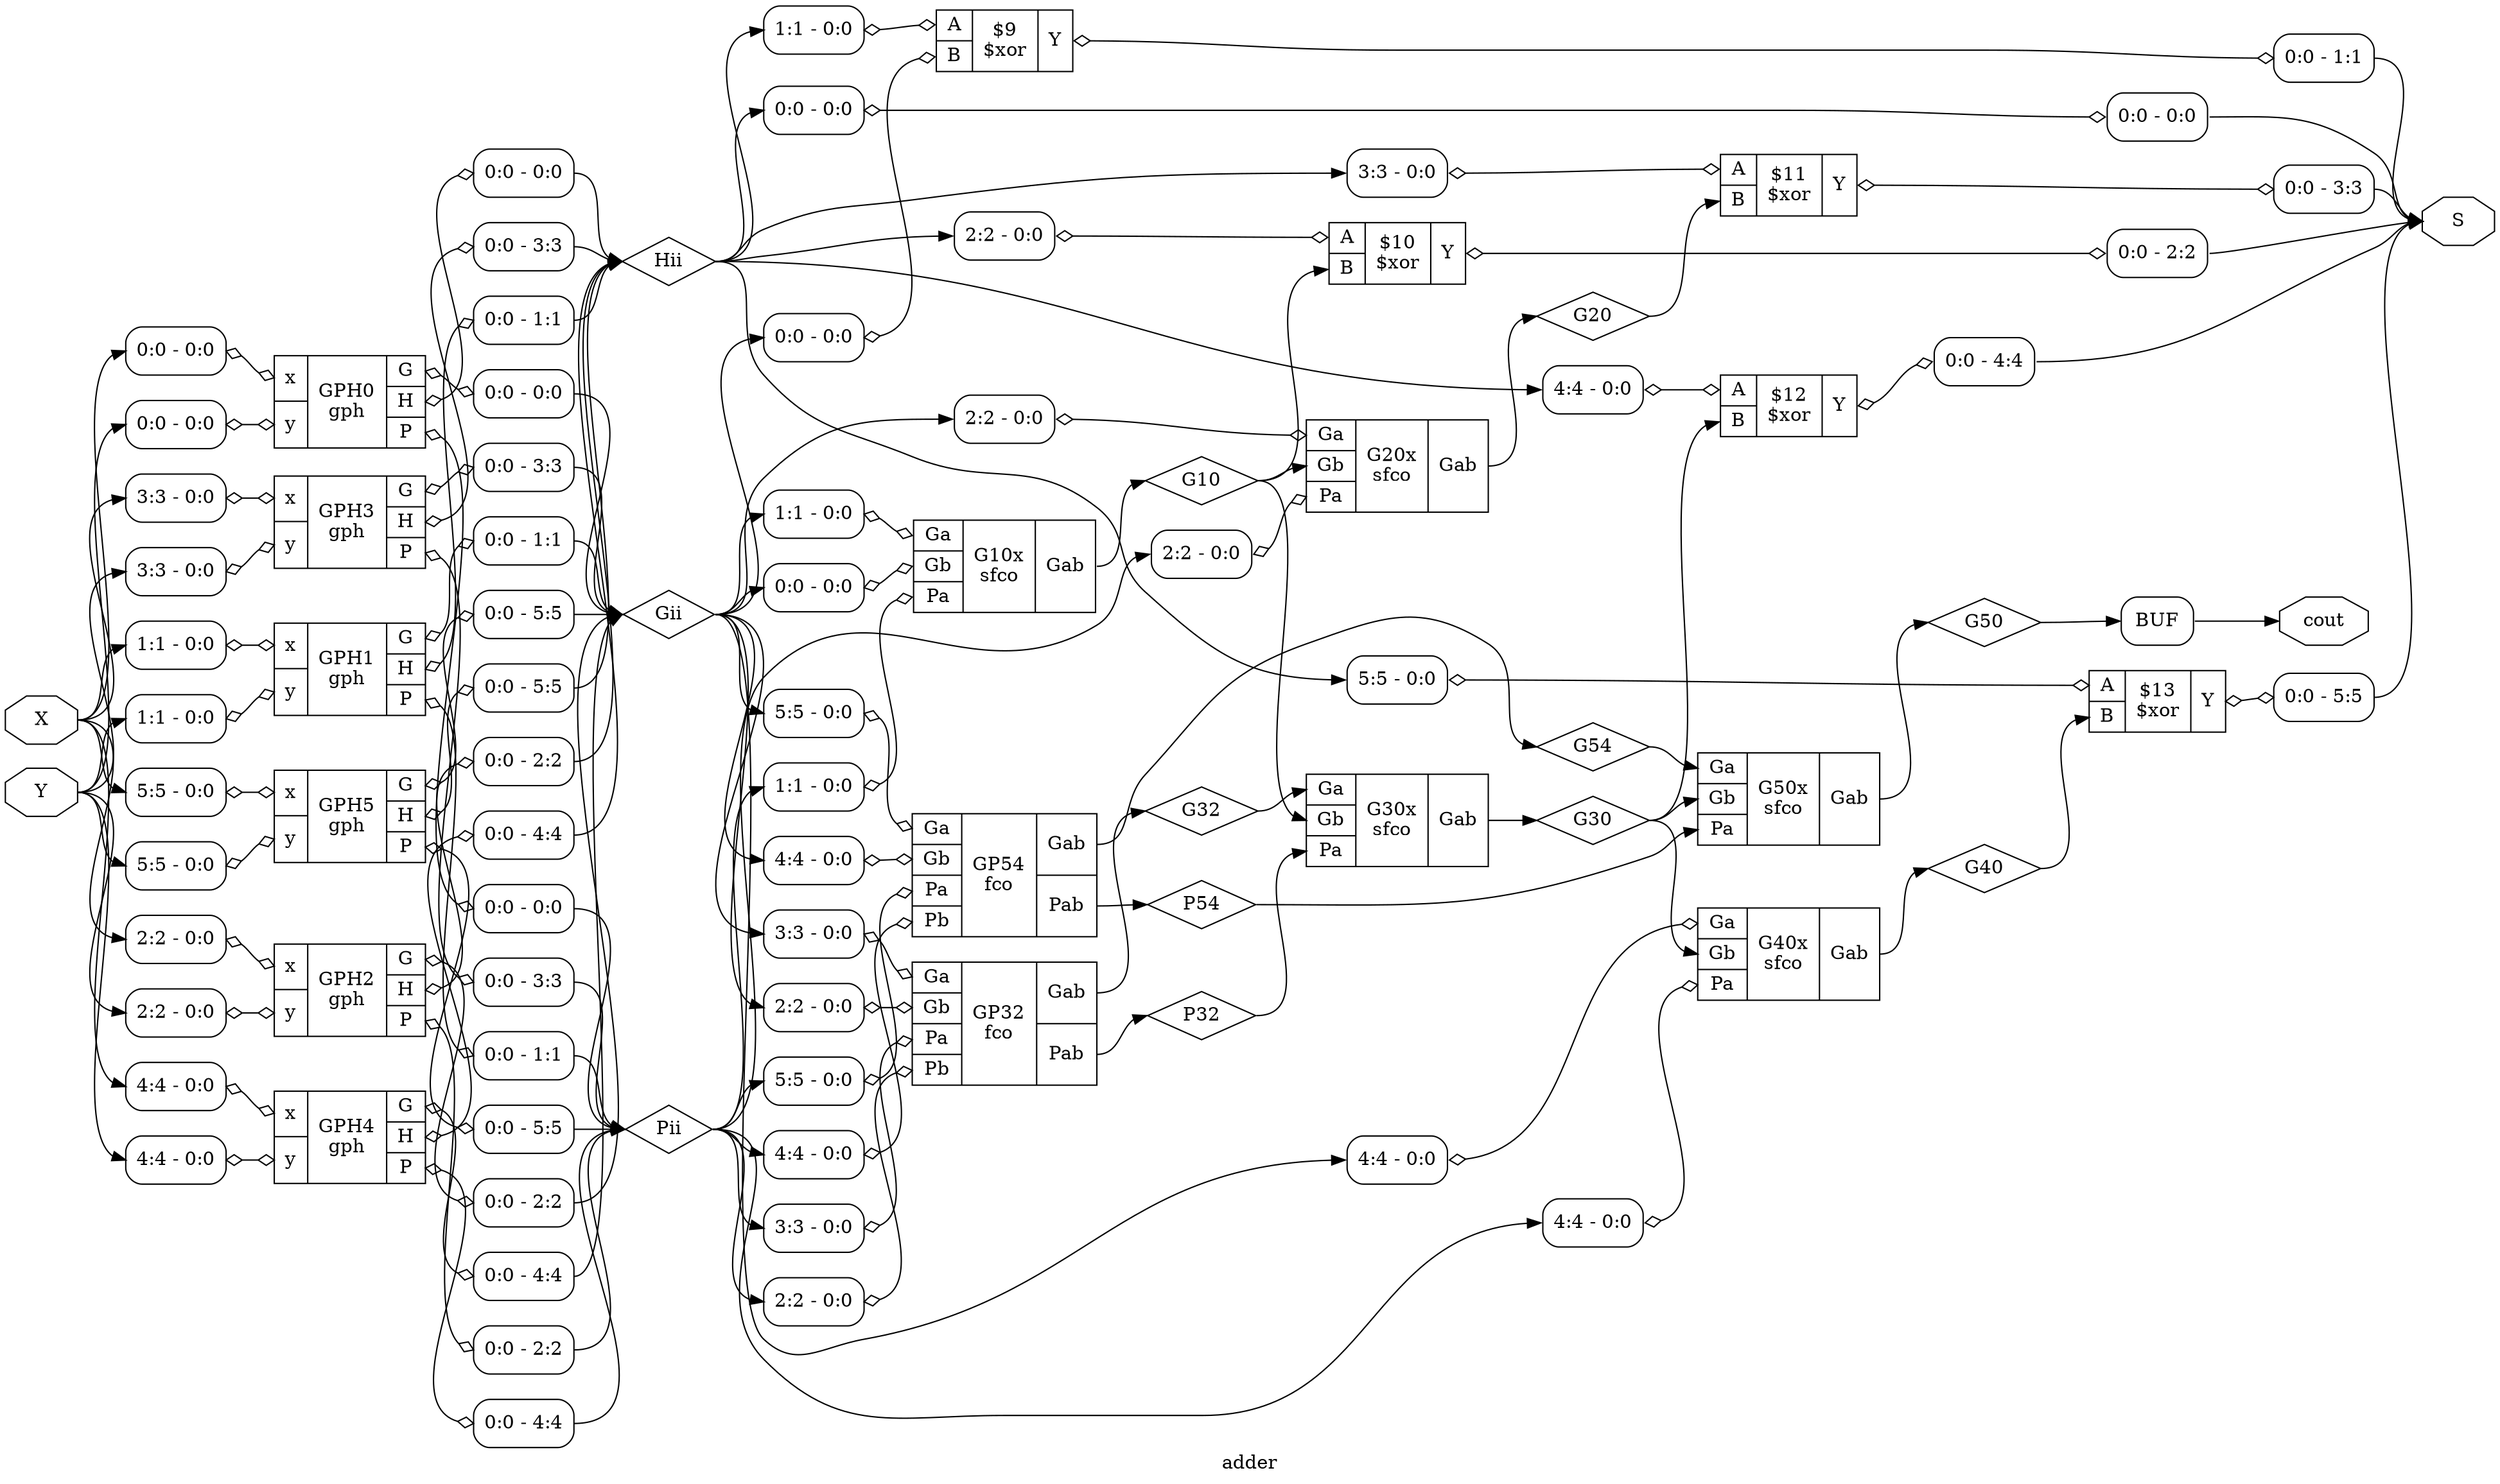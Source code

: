 digraph "adder" {
label="adder";
rankdir="LR";
remincross=true;
n2 [ shape=diamond, label="G10", color="black", fontcolor="black" ];
n3 [ shape=diamond, label="G20", color="black", fontcolor="black" ];
n4 [ shape=diamond, label="G30", color="black", fontcolor="black" ];
n5 [ shape=diamond, label="G32", color="black", fontcolor="black" ];
n6 [ shape=diamond, label="G40", color="black", fontcolor="black" ];
n7 [ shape=diamond, label="G50", color="black", fontcolor="black" ];
n8 [ shape=diamond, label="G54", color="black", fontcolor="black" ];
n9 [ shape=diamond, label="Gii", color="black", fontcolor="black" ];
n10 [ shape=diamond, label="Hii", color="black", fontcolor="black" ];
n11 [ shape=diamond, label="P32", color="black", fontcolor="black" ];
n12 [ shape=diamond, label="P54", color="black", fontcolor="black" ];
n13 [ shape=diamond, label="Pii", color="black", fontcolor="black" ];
n14 [ shape=octagon, label="S", color="black", fontcolor="black" ];
n15 [ shape=octagon, label="X", color="black", fontcolor="black" ];
n16 [ shape=octagon, label="Y", color="black", fontcolor="black" ];
n17 [ shape=octagon, label="cout", color="black", fontcolor="black" ];
c20 [ shape=record, label="{{<p18> A|<p19> B}|$9\n$xor|{<p16> Y}}" ];
x0 [ shape=record, style=rounded, label="<s0> 1:1 - 0:0 " ];
x0:e -> c20:p18:w [arrowhead=odiamond, arrowtail=odiamond, dir=both, color="black", label=""];
x1 [ shape=record, style=rounded, label="<s0> 0:0 - 0:0 " ];
x1:e -> c20:p19:w [arrowhead=odiamond, arrowtail=odiamond, dir=both, color="black", label=""];
x2 [ shape=record, style=rounded, label="<s0> 0:0 - 1:1 " ];
c20:p16:e -> x2:w [arrowhead=odiamond, arrowtail=odiamond, dir=both, color="black", label=""];
c21 [ shape=record, label="{{<p18> A|<p19> B}|$10\n$xor|{<p16> Y}}" ];
x3 [ shape=record, style=rounded, label="<s0> 2:2 - 0:0 " ];
x3:e -> c21:p18:w [arrowhead=odiamond, arrowtail=odiamond, dir=both, color="black", label=""];
x4 [ shape=record, style=rounded, label="<s0> 0:0 - 2:2 " ];
c21:p16:e -> x4:w [arrowhead=odiamond, arrowtail=odiamond, dir=both, color="black", label=""];
c22 [ shape=record, label="{{<p18> A|<p19> B}|$11\n$xor|{<p16> Y}}" ];
x5 [ shape=record, style=rounded, label="<s0> 3:3 - 0:0 " ];
x5:e -> c22:p18:w [arrowhead=odiamond, arrowtail=odiamond, dir=both, color="black", label=""];
x6 [ shape=record, style=rounded, label="<s0> 0:0 - 3:3 " ];
c22:p16:e -> x6:w [arrowhead=odiamond, arrowtail=odiamond, dir=both, color="black", label=""];
c23 [ shape=record, label="{{<p18> A|<p19> B}|$12\n$xor|{<p16> Y}}" ];
x7 [ shape=record, style=rounded, label="<s0> 4:4 - 0:0 " ];
x7:e -> c23:p18:w [arrowhead=odiamond, arrowtail=odiamond, dir=both, color="black", label=""];
x8 [ shape=record, style=rounded, label="<s0> 0:0 - 4:4 " ];
c23:p16:e -> x8:w [arrowhead=odiamond, arrowtail=odiamond, dir=both, color="black", label=""];
c24 [ shape=record, label="{{<p18> A|<p19> B}|$13\n$xor|{<p16> Y}}" ];
x9 [ shape=record, style=rounded, label="<s0> 5:5 - 0:0 " ];
x9:e -> c24:p18:w [arrowhead=odiamond, arrowtail=odiamond, dir=both, color="black", label=""];
x10 [ shape=record, style=rounded, label="<s0> 0:0 - 5:5 " ];
c24:p16:e -> x10:w [arrowhead=odiamond, arrowtail=odiamond, dir=both, color="black", label=""];
c29 [ shape=record, label="{{<p25> Ga|<p26> Gb|<p27> Pa}|G10x\nsfco|{<p28> Gab}}" ];
x11 [ shape=record, style=rounded, label="<s0> 1:1 - 0:0 " ];
x11:e -> c29:p25:w [arrowhead=odiamond, arrowtail=odiamond, dir=both, color="black", label=""];
x12 [ shape=record, style=rounded, label="<s0> 0:0 - 0:0 " ];
x12:e -> c29:p26:w [arrowhead=odiamond, arrowtail=odiamond, dir=both, color="black", label=""];
x13 [ shape=record, style=rounded, label="<s0> 1:1 - 0:0 " ];
x13:e -> c29:p27:w [arrowhead=odiamond, arrowtail=odiamond, dir=both, color="black", label=""];
c30 [ shape=record, label="{{<p25> Ga|<p26> Gb|<p27> Pa}|G20x\nsfco|{<p28> Gab}}" ];
x14 [ shape=record, style=rounded, label="<s0> 2:2 - 0:0 " ];
x14:e -> c30:p25:w [arrowhead=odiamond, arrowtail=odiamond, dir=both, color="black", label=""];
x15 [ shape=record, style=rounded, label="<s0> 2:2 - 0:0 " ];
x15:e -> c30:p27:w [arrowhead=odiamond, arrowtail=odiamond, dir=both, color="black", label=""];
c31 [ shape=record, label="{{<p25> Ga|<p26> Gb|<p27> Pa}|G30x\nsfco|{<p28> Gab}}" ];
c32 [ shape=record, label="{{<p25> Ga|<p26> Gb|<p27> Pa}|G40x\nsfco|{<p28> Gab}}" ];
x16 [ shape=record, style=rounded, label="<s0> 4:4 - 0:0 " ];
x16:e -> c32:p25:w [arrowhead=odiamond, arrowtail=odiamond, dir=both, color="black", label=""];
x17 [ shape=record, style=rounded, label="<s0> 4:4 - 0:0 " ];
x17:e -> c32:p27:w [arrowhead=odiamond, arrowtail=odiamond, dir=both, color="black", label=""];
c33 [ shape=record, label="{{<p25> Ga|<p26> Gb|<p27> Pa}|G50x\nsfco|{<p28> Gab}}" ];
c36 [ shape=record, label="{{<p25> Ga|<p26> Gb|<p27> Pa|<p34> Pb}|GP32\nfco|{<p28> Gab|<p35> Pab}}" ];
x18 [ shape=record, style=rounded, label="<s0> 3:3 - 0:0 " ];
x18:e -> c36:p25:w [arrowhead=odiamond, arrowtail=odiamond, dir=both, color="black", label=""];
x19 [ shape=record, style=rounded, label="<s0> 2:2 - 0:0 " ];
x19:e -> c36:p26:w [arrowhead=odiamond, arrowtail=odiamond, dir=both, color="black", label=""];
x20 [ shape=record, style=rounded, label="<s0> 3:3 - 0:0 " ];
x20:e -> c36:p27:w [arrowhead=odiamond, arrowtail=odiamond, dir=both, color="black", label=""];
x21 [ shape=record, style=rounded, label="<s0> 2:2 - 0:0 " ];
x21:e -> c36:p34:w [arrowhead=odiamond, arrowtail=odiamond, dir=both, color="black", label=""];
c37 [ shape=record, label="{{<p25> Ga|<p26> Gb|<p27> Pa|<p34> Pb}|GP54\nfco|{<p28> Gab|<p35> Pab}}" ];
x22 [ shape=record, style=rounded, label="<s0> 5:5 - 0:0 " ];
x22:e -> c37:p25:w [arrowhead=odiamond, arrowtail=odiamond, dir=both, color="black", label=""];
x23 [ shape=record, style=rounded, label="<s0> 4:4 - 0:0 " ];
x23:e -> c37:p26:w [arrowhead=odiamond, arrowtail=odiamond, dir=both, color="black", label=""];
x24 [ shape=record, style=rounded, label="<s0> 5:5 - 0:0 " ];
x24:e -> c37:p27:w [arrowhead=odiamond, arrowtail=odiamond, dir=both, color="black", label=""];
x25 [ shape=record, style=rounded, label="<s0> 4:4 - 0:0 " ];
x25:e -> c37:p34:w [arrowhead=odiamond, arrowtail=odiamond, dir=both, color="black", label=""];
c43 [ shape=record, label="{{<p38> x|<p39> y}|GPH0\ngph|{<p40> G|<p41> H|<p42> P}}" ];
x26 [ shape=record, style=rounded, label="<s0> 0:0 - 0:0 " ];
c43:p40:e -> x26:w [arrowhead=odiamond, arrowtail=odiamond, dir=both, color="black", label=""];
x27 [ shape=record, style=rounded, label="<s0> 0:0 - 0:0 " ];
c43:p41:e -> x27:w [arrowhead=odiamond, arrowtail=odiamond, dir=both, color="black", label=""];
x28 [ shape=record, style=rounded, label="<s0> 0:0 - 0:0 " ];
c43:p42:e -> x28:w [arrowhead=odiamond, arrowtail=odiamond, dir=both, color="black", label=""];
x29 [ shape=record, style=rounded, label="<s0> 0:0 - 0:0 " ];
x29:e -> c43:p38:w [arrowhead=odiamond, arrowtail=odiamond, dir=both, color="black", label=""];
x30 [ shape=record, style=rounded, label="<s0> 0:0 - 0:0 " ];
x30:e -> c43:p39:w [arrowhead=odiamond, arrowtail=odiamond, dir=both, color="black", label=""];
c44 [ shape=record, label="{{<p38> x|<p39> y}|GPH1\ngph|{<p40> G|<p41> H|<p42> P}}" ];
x31 [ shape=record, style=rounded, label="<s0> 0:0 - 1:1 " ];
c44:p40:e -> x31:w [arrowhead=odiamond, arrowtail=odiamond, dir=both, color="black", label=""];
x32 [ shape=record, style=rounded, label="<s0> 0:0 - 1:1 " ];
c44:p41:e -> x32:w [arrowhead=odiamond, arrowtail=odiamond, dir=both, color="black", label=""];
x33 [ shape=record, style=rounded, label="<s0> 0:0 - 1:1 " ];
c44:p42:e -> x33:w [arrowhead=odiamond, arrowtail=odiamond, dir=both, color="black", label=""];
x34 [ shape=record, style=rounded, label="<s0> 1:1 - 0:0 " ];
x34:e -> c44:p38:w [arrowhead=odiamond, arrowtail=odiamond, dir=both, color="black", label=""];
x35 [ shape=record, style=rounded, label="<s0> 1:1 - 0:0 " ];
x35:e -> c44:p39:w [arrowhead=odiamond, arrowtail=odiamond, dir=both, color="black", label=""];
c45 [ shape=record, label="{{<p38> x|<p39> y}|GPH2\ngph|{<p40> G|<p41> H|<p42> P}}" ];
x36 [ shape=record, style=rounded, label="<s0> 0:0 - 2:2 " ];
c45:p40:e -> x36:w [arrowhead=odiamond, arrowtail=odiamond, dir=both, color="black", label=""];
x37 [ shape=record, style=rounded, label="<s0> 0:0 - 2:2 " ];
c45:p41:e -> x37:w [arrowhead=odiamond, arrowtail=odiamond, dir=both, color="black", label=""];
x38 [ shape=record, style=rounded, label="<s0> 0:0 - 2:2 " ];
c45:p42:e -> x38:w [arrowhead=odiamond, arrowtail=odiamond, dir=both, color="black", label=""];
x39 [ shape=record, style=rounded, label="<s0> 2:2 - 0:0 " ];
x39:e -> c45:p38:w [arrowhead=odiamond, arrowtail=odiamond, dir=both, color="black", label=""];
x40 [ shape=record, style=rounded, label="<s0> 2:2 - 0:0 " ];
x40:e -> c45:p39:w [arrowhead=odiamond, arrowtail=odiamond, dir=both, color="black", label=""];
c46 [ shape=record, label="{{<p38> x|<p39> y}|GPH3\ngph|{<p40> G|<p41> H|<p42> P}}" ];
x41 [ shape=record, style=rounded, label="<s0> 0:0 - 3:3 " ];
c46:p40:e -> x41:w [arrowhead=odiamond, arrowtail=odiamond, dir=both, color="black", label=""];
x42 [ shape=record, style=rounded, label="<s0> 0:0 - 3:3 " ];
c46:p41:e -> x42:w [arrowhead=odiamond, arrowtail=odiamond, dir=both, color="black", label=""];
x43 [ shape=record, style=rounded, label="<s0> 0:0 - 3:3 " ];
c46:p42:e -> x43:w [arrowhead=odiamond, arrowtail=odiamond, dir=both, color="black", label=""];
x44 [ shape=record, style=rounded, label="<s0> 3:3 - 0:0 " ];
x44:e -> c46:p38:w [arrowhead=odiamond, arrowtail=odiamond, dir=both, color="black", label=""];
x45 [ shape=record, style=rounded, label="<s0> 3:3 - 0:0 " ];
x45:e -> c46:p39:w [arrowhead=odiamond, arrowtail=odiamond, dir=both, color="black", label=""];
c47 [ shape=record, label="{{<p38> x|<p39> y}|GPH4\ngph|{<p40> G|<p41> H|<p42> P}}" ];
x46 [ shape=record, style=rounded, label="<s0> 0:0 - 4:4 " ];
c47:p40:e -> x46:w [arrowhead=odiamond, arrowtail=odiamond, dir=both, color="black", label=""];
x47 [ shape=record, style=rounded, label="<s0> 0:0 - 4:4 " ];
c47:p41:e -> x47:w [arrowhead=odiamond, arrowtail=odiamond, dir=both, color="black", label=""];
x48 [ shape=record, style=rounded, label="<s0> 0:0 - 4:4 " ];
c47:p42:e -> x48:w [arrowhead=odiamond, arrowtail=odiamond, dir=both, color="black", label=""];
x49 [ shape=record, style=rounded, label="<s0> 4:4 - 0:0 " ];
x49:e -> c47:p38:w [arrowhead=odiamond, arrowtail=odiamond, dir=both, color="black", label=""];
x50 [ shape=record, style=rounded, label="<s0> 4:4 - 0:0 " ];
x50:e -> c47:p39:w [arrowhead=odiamond, arrowtail=odiamond, dir=both, color="black", label=""];
c48 [ shape=record, label="{{<p38> x|<p39> y}|GPH5\ngph|{<p40> G|<p41> H|<p42> P}}" ];
x51 [ shape=record, style=rounded, label="<s0> 0:0 - 5:5 " ];
c48:p40:e -> x51:w [arrowhead=odiamond, arrowtail=odiamond, dir=both, color="black", label=""];
x52 [ shape=record, style=rounded, label="<s0> 0:0 - 5:5 " ];
c48:p41:e -> x52:w [arrowhead=odiamond, arrowtail=odiamond, dir=both, color="black", label=""];
x53 [ shape=record, style=rounded, label="<s0> 0:0 - 5:5 " ];
c48:p42:e -> x53:w [arrowhead=odiamond, arrowtail=odiamond, dir=both, color="black", label=""];
x54 [ shape=record, style=rounded, label="<s0> 5:5 - 0:0 " ];
x54:e -> c48:p38:w [arrowhead=odiamond, arrowtail=odiamond, dir=both, color="black", label=""];
x55 [ shape=record, style=rounded, label="<s0> 5:5 - 0:0 " ];
x55:e -> c48:p39:w [arrowhead=odiamond, arrowtail=odiamond, dir=both, color="black", label=""];
x56 [ shape=record, style=rounded, label="<s0> 0:0 - 0:0 " ];
x57 [ shape=record, style=rounded, label="<s0> 0:0 - 0:0 " ];
x56:e -> x57:w [arrowhead=odiamond, arrowtail=odiamond, dir=both, color="black", label=""];
x58 [shape=box, style=rounded, label="BUF"];
x27:s0:e -> n10:w [color="black", label=""];
x32:s0:e -> n10:w [color="black", label=""];
x37:s0:e -> n10:w [color="black", label=""];
x42:s0:e -> n10:w [color="black", label=""];
x47:s0:e -> n10:w [color="black", label=""];
x52:s0:e -> n10:w [color="black", label=""];
n10:e -> x0:s0:w [color="black", label=""];
n10:e -> x3:s0:w [color="black", label=""];
n10:e -> x56:s0:w [color="black", label=""];
n10:e -> x5:s0:w [color="black", label=""];
n10:e -> x7:s0:w [color="black", label=""];
n10:e -> x9:s0:w [color="black", label=""];
c36:p35:e -> n11:w [color="black", label=""];
n11:e -> c31:p27:w [color="black", label=""];
c37:p35:e -> n12:w [color="black", label=""];
n12:e -> c33:p27:w [color="black", label=""];
x28:s0:e -> n13:w [color="black", label=""];
x33:s0:e -> n13:w [color="black", label=""];
x38:s0:e -> n13:w [color="black", label=""];
x43:s0:e -> n13:w [color="black", label=""];
x48:s0:e -> n13:w [color="black", label=""];
x53:s0:e -> n13:w [color="black", label=""];
n13:e -> x13:s0:w [color="black", label=""];
n13:e -> x15:s0:w [color="black", label=""];
n13:e -> x17:s0:w [color="black", label=""];
n13:e -> x20:s0:w [color="black", label=""];
n13:e -> x21:s0:w [color="black", label=""];
n13:e -> x24:s0:w [color="black", label=""];
n13:e -> x25:s0:w [color="black", label=""];
x10:s0:e -> n14:w [color="black", label=""];
x2:s0:e -> n14:w [color="black", label=""];
x4:s0:e -> n14:w [color="black", label=""];
x57:s0:e -> n14:w [color="black", label=""];
x6:s0:e -> n14:w [color="black", label=""];
x8:s0:e -> n14:w [color="black", label=""];
n15:e -> x29:s0:w [color="black", label=""];
n15:e -> x34:s0:w [color="black", label=""];
n15:e -> x39:s0:w [color="black", label=""];
n15:e -> x44:s0:w [color="black", label=""];
n15:e -> x49:s0:w [color="black", label=""];
n15:e -> x54:s0:w [color="black", label=""];
n16:e -> x30:s0:w [color="black", label=""];
n16:e -> x35:s0:w [color="black", label=""];
n16:e -> x40:s0:w [color="black", label=""];
n16:e -> x45:s0:w [color="black", label=""];
n16:e -> x50:s0:w [color="black", label=""];
n16:e -> x55:s0:w [color="black", label=""];
x58:e:e -> n17:w [color="black", label=""];
c29:p28:e -> n2:w [color="black", label=""];
n2:e -> c21:p19:w [color="black", label=""];
n2:e -> c30:p26:w [color="black", label=""];
n2:e -> c31:p26:w [color="black", label=""];
c30:p28:e -> n3:w [color="black", label=""];
n3:e -> c22:p19:w [color="black", label=""];
c31:p28:e -> n4:w [color="black", label=""];
n4:e -> c23:p19:w [color="black", label=""];
n4:e -> c32:p26:w [color="black", label=""];
n4:e -> c33:p26:w [color="black", label=""];
c36:p28:e -> n5:w [color="black", label=""];
n5:e -> c31:p25:w [color="black", label=""];
c32:p28:e -> n6:w [color="black", label=""];
n6:e -> c24:p19:w [color="black", label=""];
c33:p28:e -> n7:w [color="black", label=""];
n7:e -> x58:w:w [color="black", label=""];
c37:p28:e -> n8:w [color="black", label=""];
n8:e -> c33:p25:w [color="black", label=""];
x26:s0:e -> n9:w [color="black", label=""];
x31:s0:e -> n9:w [color="black", label=""];
x36:s0:e -> n9:w [color="black", label=""];
x41:s0:e -> n9:w [color="black", label=""];
x46:s0:e -> n9:w [color="black", label=""];
x51:s0:e -> n9:w [color="black", label=""];
n9:e -> x11:s0:w [color="black", label=""];
n9:e -> x12:s0:w [color="black", label=""];
n9:e -> x14:s0:w [color="black", label=""];
n9:e -> x16:s0:w [color="black", label=""];
n9:e -> x18:s0:w [color="black", label=""];
n9:e -> x19:s0:w [color="black", label=""];
n9:e -> x1:s0:w [color="black", label=""];
n9:e -> x22:s0:w [color="black", label=""];
n9:e -> x23:s0:w [color="black", label=""];
}
digraph "fco" {
label="fco";
rankdir="LR";
remincross=true;
n3 [ shape=octagon, label="Ga", color="black", fontcolor="black" ];
n4 [ shape=octagon, label="Gab", color="black", fontcolor="black" ];
n5 [ shape=octagon, label="Gb", color="black", fontcolor="black" ];
n6 [ shape=octagon, label="Pa", color="black", fontcolor="black" ];
n7 [ shape=octagon, label="Pab", color="black", fontcolor="black" ];
n8 [ shape=octagon, label="Pb", color="black", fontcolor="black" ];
c12 [ shape=record, label="{{<p9> A|<p10> B}|$6\n$and|{<p11> Y}}" ];
c13 [ shape=record, label="{{<p9> A|<p10> B}|$4\n$and|{<p11> Y}}" ];
c14 [ shape=record, label="{{<p9> A|<p10> B}|$5\n$or|{<p11> Y}}" ];
c13:p11:e -> c14:p10:w [color="black", label=""];
n3:e -> c14:p9:w [color="black", label=""];
c14:p11:e -> n4:w [color="black", label=""];
n5:e -> c13:p10:w [color="black", label=""];
n6:e -> c12:p9:w [color="black", label=""];
n6:e -> c13:p9:w [color="black", label=""];
c12:p11:e -> n7:w [color="black", label=""];
n8:e -> c12:p10:w [color="black", label=""];
}
digraph "gph" {
label="gph";
rankdir="LR";
remincross=true;
n2 [ shape=octagon, label="G", color="black", fontcolor="black" ];
n3 [ shape=octagon, label="H", color="black", fontcolor="black" ];
n4 [ shape=octagon, label="P", color="black", fontcolor="black" ];
n5 [ shape=octagon, label="x", color="black", fontcolor="black" ];
n6 [ shape=octagon, label="y", color="black", fontcolor="black" ];
c10 [ shape=record, label="{{<p7> A|<p8> B}|$1\n$and|{<p9> Y}}" ];
c11 [ shape=record, label="{{<p7> A|<p8> B}|$2\n$or|{<p9> Y}}" ];
c12 [ shape=record, label="{{<p7> A|<p8> B}|$3\n$xor|{<p9> Y}}" ];
c10:p9:e -> n2:w [color="black", label=""];
c12:p9:e -> n3:w [color="black", label=""];
c11:p9:e -> n4:w [color="black", label=""];
n5:e -> c10:p7:w [color="black", label=""];
n5:e -> c11:p7:w [color="black", label=""];
n5:e -> c12:p7:w [color="black", label=""];
n6:e -> c10:p8:w [color="black", label=""];
n6:e -> c11:p8:w [color="black", label=""];
n6:e -> c12:p8:w [color="black", label=""];
}
digraph "sfco" {
label="sfco";
rankdir="LR";
remincross=true;
n3 [ shape=octagon, label="Ga", color="black", fontcolor="black" ];
n4 [ shape=octagon, label="Gab", color="black", fontcolor="black" ];
n5 [ shape=octagon, label="Gb", color="black", fontcolor="black" ];
n6 [ shape=octagon, label="Pa", color="black", fontcolor="black" ];
c10 [ shape=record, label="{{<p7> A|<p8> B}|$7\n$and|{<p9> Y}}" ];
c11 [ shape=record, label="{{<p7> A|<p8> B}|$8\n$or|{<p9> Y}}" ];
c10:p9:e -> c11:p8:w [color="black", label=""];
n3:e -> c11:p7:w [color="black", label=""];
c11:p9:e -> n4:w [color="black", label=""];
n5:e -> c10:p8:w [color="black", label=""];
n6:e -> c10:p7:w [color="black", label=""];
}
